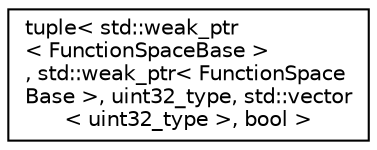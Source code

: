 digraph "Graphical Class Hierarchy"
{
 // LATEX_PDF_SIZE
  edge [fontname="Helvetica",fontsize="10",labelfontname="Helvetica",labelfontsize="10"];
  node [fontname="Helvetica",fontsize="10",shape=record];
  rankdir="LR";
  Node0 [label="tuple\< std::weak_ptr\l\< FunctionSpaceBase \>\l, std::weak_ptr\< FunctionSpace\lBase \>, uint32_type, std::vector\l\< uint32_type \>, bool \>",height=0.2,width=0.4,color="black", fillcolor="white", style="filled",URL="$classboost_1_1tuple_3_01std_1_1weak__ptr_3_01FunctionSpaceBase_01_4_00_01std_1_1weak__ptr_3_01Fu9c107a59fbfb392c7147404440ec044b.html",tooltip=" "];
}
